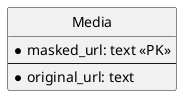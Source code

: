 @startuml media database
' hide the spot
hide circle

' avoid problems with angled crows feet
skinparam linetype ortho

entity "Media" as media {
    *masked_url: text <<PK>>
    --
    *original_url: text 
}

@enduml